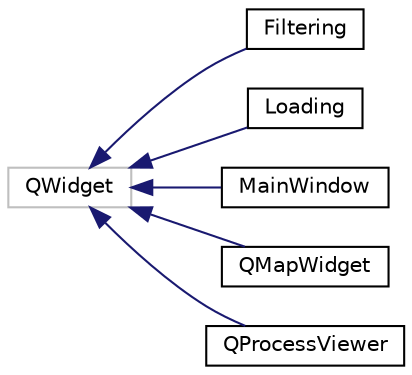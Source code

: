 digraph "Graphical Class Hierarchy"
{
 // INTERACTIVE_SVG=YES
  bgcolor="transparent";
  edge [fontname="Helvetica",fontsize="10",labelfontname="Helvetica",labelfontsize="10"];
  node [fontname="Helvetica",fontsize="10",shape=record];
  rankdir="LR";
  Node1 [label="QWidget",height=0.2,width=0.4,color="grey75"];
  Node1 -> Node2 [dir="back",color="midnightblue",fontsize="10",style="solid",fontname="Helvetica"];
  Node2 [label="Filtering",height=0.2,width=0.4,color="black",URL="$class_filtering.html"];
  Node1 -> Node3 [dir="back",color="midnightblue",fontsize="10",style="solid",fontname="Helvetica"];
  Node3 [label="Loading",height=0.2,width=0.4,color="black",URL="$class_loading.html"];
  Node1 -> Node4 [dir="back",color="midnightblue",fontsize="10",style="solid",fontname="Helvetica"];
  Node4 [label="MainWindow",height=0.2,width=0.4,color="black",URL="$class_main_window.html"];
  Node1 -> Node5 [dir="back",color="midnightblue",fontsize="10",style="solid",fontname="Helvetica"];
  Node5 [label="QMapWidget",height=0.2,width=0.4,color="black",URL="$class_q_map_widget.html"];
  Node1 -> Node6 [dir="back",color="midnightblue",fontsize="10",style="solid",fontname="Helvetica"];
  Node6 [label="QProcessViewer",height=0.2,width=0.4,color="black",URL="$class_q_process_viewer.html"];
}
